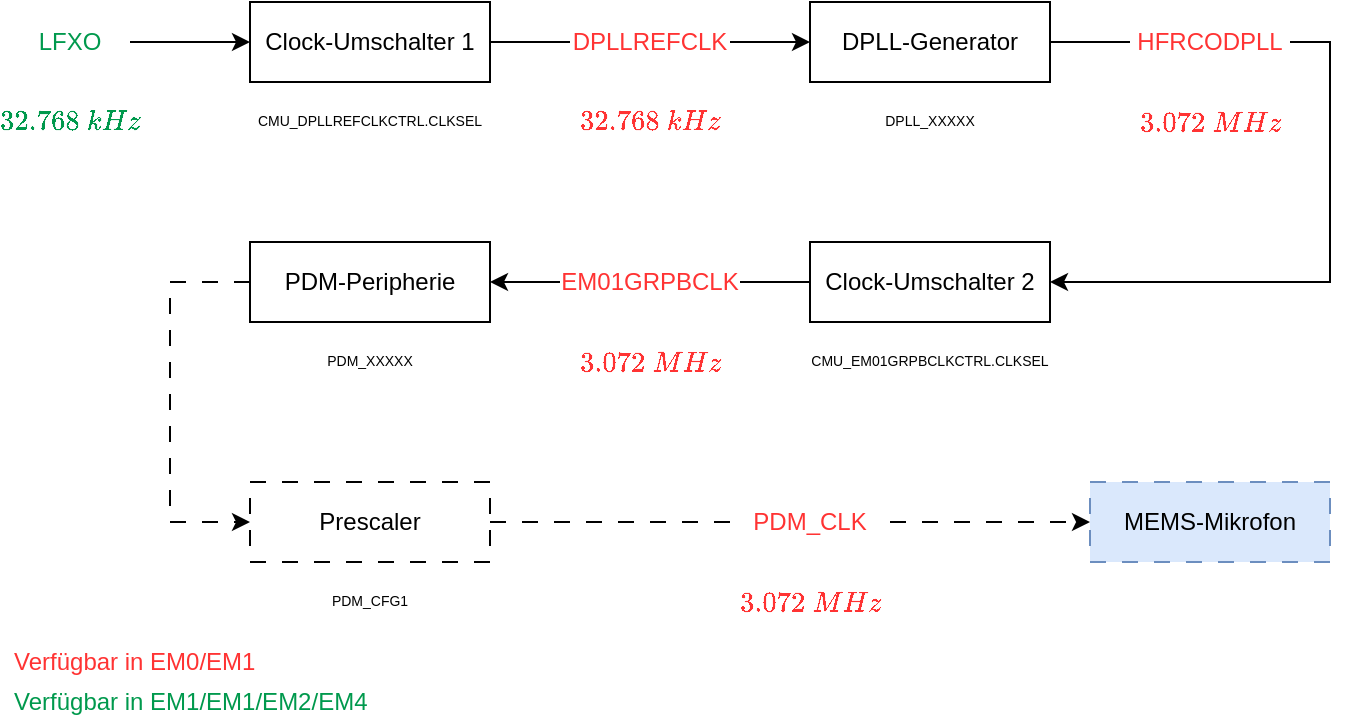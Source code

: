 <mxfile version="24.0.4" type="device">
  <diagram name="Seite-1" id="BmjkJ6wGa5X95sJOrMii">
    <mxGraphModel dx="989" dy="582" grid="1" gridSize="10" guides="1" tooltips="1" connect="1" arrows="1" fold="1" page="1" pageScale="1" pageWidth="827" pageHeight="1169" math="1" shadow="0">
      <root>
        <mxCell id="0" />
        <mxCell id="1" parent="0" />
        <mxCell id="1-SLnetVIRhIFfSuhSnH-8" style="edgeStyle=orthogonalEdgeStyle;rounded=0;orthogonalLoop=1;jettySize=auto;html=1;exitX=1;exitY=0.5;exitDx=0;exitDy=0;entryX=0;entryY=0.5;entryDx=0;entryDy=0;endArrow=none;endFill=0;" edge="1" parent="1" source="1-SLnetVIRhIFfSuhSnH-1" target="1-SLnetVIRhIFfSuhSnH-7">
          <mxGeometry relative="1" as="geometry" />
        </mxCell>
        <mxCell id="1-SLnetVIRhIFfSuhSnH-1" value="Clock-Umschalter 1" style="rounded=0;whiteSpace=wrap;html=1;" vertex="1" parent="1">
          <mxGeometry x="160" y="280" width="120" height="40" as="geometry" />
        </mxCell>
        <mxCell id="1-SLnetVIRhIFfSuhSnH-4" style="edgeStyle=orthogonalEdgeStyle;rounded=0;orthogonalLoop=1;jettySize=auto;html=1;exitX=1;exitY=0.5;exitDx=0;exitDy=0;entryX=0;entryY=0.5;entryDx=0;entryDy=0;" edge="1" parent="1" source="1-SLnetVIRhIFfSuhSnH-3" target="1-SLnetVIRhIFfSuhSnH-1">
          <mxGeometry relative="1" as="geometry" />
        </mxCell>
        <mxCell id="1-SLnetVIRhIFfSuhSnH-3" value="LFXO" style="text;html=1;align=center;verticalAlign=middle;whiteSpace=wrap;rounded=0;fontColor=#00994D;" vertex="1" parent="1">
          <mxGeometry x="40" y="280" width="60" height="40" as="geometry" />
        </mxCell>
        <mxCell id="1-SLnetVIRhIFfSuhSnH-5" value="&lt;div style=&quot;font-size: 7px;&quot;&gt;&lt;font style=&quot;font-size: 7px;&quot;&gt;CMU_DPLLREFCLKCTRL.&lt;/font&gt;&lt;span style=&quot;background-color: initial; font-size: 7px;&quot;&gt;CLKSEL&lt;/span&gt;&lt;/div&gt;" style="text;html=1;align=center;verticalAlign=middle;whiteSpace=wrap;rounded=0;fontSize=7;" vertex="1" parent="1">
          <mxGeometry x="160" y="320" width="120" height="40" as="geometry" />
        </mxCell>
        <mxCell id="1-SLnetVIRhIFfSuhSnH-13" style="edgeStyle=orthogonalEdgeStyle;rounded=0;orthogonalLoop=1;jettySize=auto;html=1;exitX=1;exitY=0.5;exitDx=0;exitDy=0;entryX=0;entryY=0.5;entryDx=0;entryDy=0;endArrow=none;endFill=0;" edge="1" parent="1" source="1-SLnetVIRhIFfSuhSnH-6" target="1-SLnetVIRhIFfSuhSnH-11">
          <mxGeometry relative="1" as="geometry" />
        </mxCell>
        <mxCell id="1-SLnetVIRhIFfSuhSnH-6" value="DPLL-Generator" style="rounded=0;whiteSpace=wrap;html=1;" vertex="1" parent="1">
          <mxGeometry x="440" y="280" width="120" height="40" as="geometry" />
        </mxCell>
        <mxCell id="1-SLnetVIRhIFfSuhSnH-7" value="DPLLREFCLK" style="text;html=1;align=center;verticalAlign=middle;whiteSpace=wrap;rounded=0;fontColor=#FF3333;" vertex="1" parent="1">
          <mxGeometry x="320" y="280" width="80" height="40" as="geometry" />
        </mxCell>
        <mxCell id="1-SLnetVIRhIFfSuhSnH-9" style="edgeStyle=orthogonalEdgeStyle;rounded=0;orthogonalLoop=1;jettySize=auto;html=1;exitX=1;exitY=0.5;exitDx=0;exitDy=0;entryX=0;entryY=0.5;entryDx=0;entryDy=0;" edge="1" parent="1" source="1-SLnetVIRhIFfSuhSnH-7" target="1-SLnetVIRhIFfSuhSnH-6">
          <mxGeometry relative="1" as="geometry" />
        </mxCell>
        <mxCell id="1-SLnetVIRhIFfSuhSnH-23" style="edgeStyle=orthogonalEdgeStyle;rounded=0;orthogonalLoop=1;jettySize=auto;html=1;exitX=1;exitY=0.5;exitDx=0;exitDy=0;entryX=1;entryY=0.5;entryDx=0;entryDy=0;" edge="1" parent="1" source="1-SLnetVIRhIFfSuhSnH-11" target="1-SLnetVIRhIFfSuhSnH-14">
          <mxGeometry relative="1" as="geometry" />
        </mxCell>
        <mxCell id="1-SLnetVIRhIFfSuhSnH-11" value="HFRCODPLL" style="text;html=1;align=center;verticalAlign=middle;whiteSpace=wrap;rounded=0;fontColor=#FF3333;" vertex="1" parent="1">
          <mxGeometry x="600" y="280" width="80" height="40" as="geometry" />
        </mxCell>
        <mxCell id="1-SLnetVIRhIFfSuhSnH-27" style="edgeStyle=orthogonalEdgeStyle;rounded=0;orthogonalLoop=1;jettySize=auto;html=1;exitX=0;exitY=0.5;exitDx=0;exitDy=0;entryX=1;entryY=0.5;entryDx=0;entryDy=0;endArrow=none;endFill=0;" edge="1" parent="1" source="1-SLnetVIRhIFfSuhSnH-14" target="1-SLnetVIRhIFfSuhSnH-24">
          <mxGeometry relative="1" as="geometry" />
        </mxCell>
        <mxCell id="1-SLnetVIRhIFfSuhSnH-14" value="Clock-Umschalter 2" style="rounded=0;whiteSpace=wrap;html=1;" vertex="1" parent="1">
          <mxGeometry x="440" y="400" width="120" height="40" as="geometry" />
        </mxCell>
        <mxCell id="1-SLnetVIRhIFfSuhSnH-16" value="&lt;div style=&quot;&quot;&gt;CMU_EM01GRPBCLKCTRL.CLKSEL&lt;br&gt;&lt;/div&gt;" style="text;html=1;align=center;verticalAlign=middle;whiteSpace=wrap;rounded=0;fontSize=7;" vertex="1" parent="1">
          <mxGeometry x="440" y="440" width="120" height="40" as="geometry" />
        </mxCell>
        <mxCell id="1-SLnetVIRhIFfSuhSnH-17" value="&lt;div style=&quot;font-size: 7px;&quot;&gt;DPLL_XXXXX&lt;/div&gt;" style="text;html=1;align=center;verticalAlign=middle;whiteSpace=wrap;rounded=0;fontSize=7;" vertex="1" parent="1">
          <mxGeometry x="440" y="320" width="120" height="40" as="geometry" />
        </mxCell>
        <mxCell id="1-SLnetVIRhIFfSuhSnH-18" value="$$32.768 \space kHz$$" style="text;html=1;align=center;verticalAlign=middle;whiteSpace=wrap;rounded=0;fontColor=#00994D;" vertex="1" parent="1">
          <mxGeometry x="35" y="320" width="70" height="40" as="geometry" />
        </mxCell>
        <mxCell id="1-SLnetVIRhIFfSuhSnH-20" value="$$32.768 \space kHz$$" style="text;html=1;align=center;verticalAlign=middle;whiteSpace=wrap;rounded=0;fontColor=#FF3333;" vertex="1" parent="1">
          <mxGeometry x="320" y="320" width="80" height="40" as="geometry" />
        </mxCell>
        <mxCell id="1-SLnetVIRhIFfSuhSnH-22" value="$$3.072 \space MHz$$" style="text;html=1;align=center;verticalAlign=middle;whiteSpace=wrap;rounded=0;fontColor=#FF3333;" vertex="1" parent="1">
          <mxGeometry x="600" y="320" width="80" height="40" as="geometry" />
        </mxCell>
        <mxCell id="1-SLnetVIRhIFfSuhSnH-29" style="edgeStyle=orthogonalEdgeStyle;rounded=0;orthogonalLoop=1;jettySize=auto;html=1;exitX=0;exitY=0.5;exitDx=0;exitDy=0;entryX=1;entryY=0.5;entryDx=0;entryDy=0;" edge="1" parent="1" source="1-SLnetVIRhIFfSuhSnH-24" target="1-SLnetVIRhIFfSuhSnH-28">
          <mxGeometry relative="1" as="geometry" />
        </mxCell>
        <mxCell id="1-SLnetVIRhIFfSuhSnH-24" value="EM01GRPBCLK" style="text;html=1;align=center;verticalAlign=middle;whiteSpace=wrap;rounded=0;fontColor=#FF3333;" vertex="1" parent="1">
          <mxGeometry x="315" y="400" width="90" height="40" as="geometry" />
        </mxCell>
        <mxCell id="1-SLnetVIRhIFfSuhSnH-26" value="$$3.072 \space MHz$$" style="text;html=1;align=center;verticalAlign=middle;whiteSpace=wrap;rounded=0;fontColor=#FF3333;" vertex="1" parent="1">
          <mxGeometry x="320" y="440" width="80" height="40" as="geometry" />
        </mxCell>
        <mxCell id="1-SLnetVIRhIFfSuhSnH-31" style="edgeStyle=orthogonalEdgeStyle;rounded=0;orthogonalLoop=1;jettySize=auto;html=1;exitX=0;exitY=0.5;exitDx=0;exitDy=0;entryX=0;entryY=0.5;entryDx=0;entryDy=0;dashed=1;dashPattern=8 8;" edge="1" parent="1" source="1-SLnetVIRhIFfSuhSnH-28" target="1-SLnetVIRhIFfSuhSnH-30">
          <mxGeometry relative="1" as="geometry">
            <Array as="points">
              <mxPoint x="120" y="420" />
              <mxPoint x="120" y="540" />
            </Array>
          </mxGeometry>
        </mxCell>
        <mxCell id="1-SLnetVIRhIFfSuhSnH-28" value="PDM-Peripherie" style="rounded=0;whiteSpace=wrap;html=1;" vertex="1" parent="1">
          <mxGeometry x="160" y="400" width="120" height="40" as="geometry" />
        </mxCell>
        <mxCell id="1-SLnetVIRhIFfSuhSnH-32" style="edgeStyle=orthogonalEdgeStyle;rounded=0;orthogonalLoop=1;jettySize=auto;html=1;exitX=1;exitY=0.5;exitDx=0;exitDy=0;entryX=0;entryY=0.5;entryDx=0;entryDy=0;endArrow=none;endFill=0;dashed=1;dashPattern=8 8;" edge="1" parent="1" source="1-SLnetVIRhIFfSuhSnH-30" target="1-SLnetVIRhIFfSuhSnH-33">
          <mxGeometry relative="1" as="geometry">
            <mxPoint x="400" y="540.069" as="targetPoint" />
          </mxGeometry>
        </mxCell>
        <mxCell id="1-SLnetVIRhIFfSuhSnH-30" value="Prescaler" style="rounded=0;whiteSpace=wrap;html=1;dashed=1;dashPattern=8 8;" vertex="1" parent="1">
          <mxGeometry x="160" y="520" width="120" height="40" as="geometry" />
        </mxCell>
        <mxCell id="1-SLnetVIRhIFfSuhSnH-34" style="edgeStyle=orthogonalEdgeStyle;rounded=0;orthogonalLoop=1;jettySize=auto;html=1;exitX=1;exitY=0.5;exitDx=0;exitDy=0;dashed=1;dashPattern=8 8;entryX=0;entryY=0.5;entryDx=0;entryDy=0;" edge="1" parent="1" source="1-SLnetVIRhIFfSuhSnH-33" target="1-SLnetVIRhIFfSuhSnH-38">
          <mxGeometry relative="1" as="geometry">
            <mxPoint x="550" y="540" as="targetPoint" />
          </mxGeometry>
        </mxCell>
        <mxCell id="1-SLnetVIRhIFfSuhSnH-33" value="PDM_CLK" style="text;html=1;align=center;verticalAlign=middle;whiteSpace=wrap;rounded=0;fontColor=#FF3333;" vertex="1" parent="1">
          <mxGeometry x="400" y="520" width="80" height="40" as="geometry" />
        </mxCell>
        <mxCell id="1-SLnetVIRhIFfSuhSnH-35" value="$$3.072 \space MHz$$" style="text;html=1;align=center;verticalAlign=middle;whiteSpace=wrap;rounded=0;fontColor=#FF3333;" vertex="1" parent="1">
          <mxGeometry x="400" y="560" width="80" height="40" as="geometry" />
        </mxCell>
        <mxCell id="1-SLnetVIRhIFfSuhSnH-36" value="&lt;div style=&quot;font-size: 7px;&quot;&gt;PDM_XXXXX&lt;/div&gt;" style="text;html=1;align=center;verticalAlign=middle;whiteSpace=wrap;rounded=0;fontSize=7;" vertex="1" parent="1">
          <mxGeometry x="160" y="440" width="120" height="40" as="geometry" />
        </mxCell>
        <mxCell id="1-SLnetVIRhIFfSuhSnH-37" value="&lt;div style=&quot;font-size: 7px;&quot;&gt;PDM_CFG1&lt;/div&gt;" style="text;html=1;align=center;verticalAlign=middle;whiteSpace=wrap;rounded=0;fontSize=7;" vertex="1" parent="1">
          <mxGeometry x="160" y="560" width="120" height="40" as="geometry" />
        </mxCell>
        <mxCell id="1-SLnetVIRhIFfSuhSnH-38" value="MEMS-Mikrofon" style="rounded=0;whiteSpace=wrap;html=1;dashed=1;dashPattern=8 8;fillColor=#dae8fc;strokeColor=#6c8ebf;" vertex="1" parent="1">
          <mxGeometry x="580" y="520" width="120" height="40" as="geometry" />
        </mxCell>
        <mxCell id="1-SLnetVIRhIFfSuhSnH-40" value="Verfügbar in EM1/EM1/EM2/EM4" style="text;html=1;align=left;verticalAlign=middle;whiteSpace=wrap;rounded=0;fontColor=#00994D;" vertex="1" parent="1">
          <mxGeometry x="40" y="620" width="200" height="20" as="geometry" />
        </mxCell>
        <mxCell id="1-SLnetVIRhIFfSuhSnH-41" value="Verfügbar in EM0/EM1" style="text;html=1;align=left;verticalAlign=middle;whiteSpace=wrap;rounded=0;fontColor=#FF3333;" vertex="1" parent="1">
          <mxGeometry x="40" y="600" width="200" height="20" as="geometry" />
        </mxCell>
      </root>
    </mxGraphModel>
  </diagram>
</mxfile>
